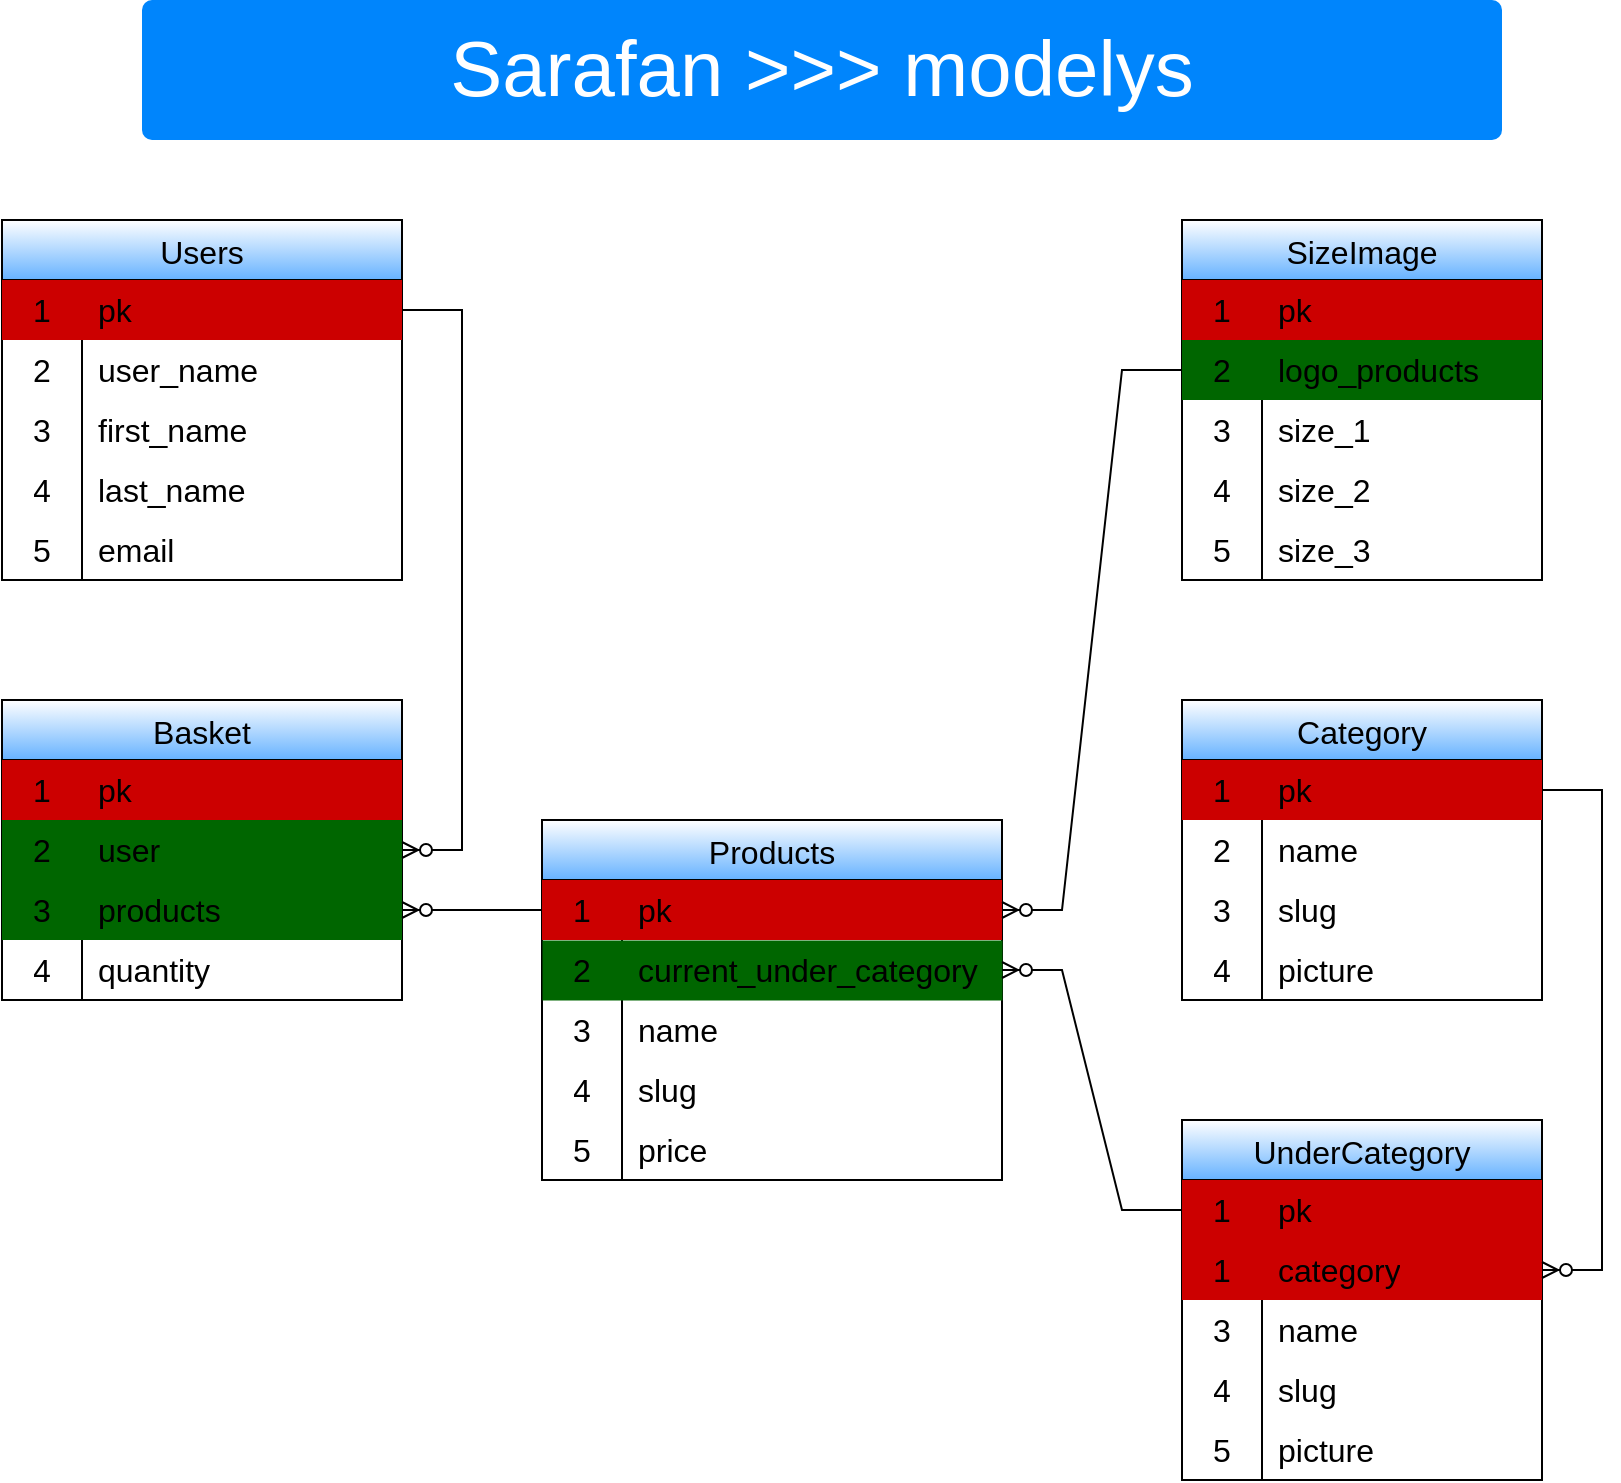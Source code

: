 <mxfile version="24.6.1" type="device">
  <diagram id="R2lEEEUBdFMjLlhIrx00" name="Page-1">
    <mxGraphModel dx="1221" dy="725" grid="1" gridSize="10" guides="1" tooltips="1" connect="1" arrows="1" fold="1" page="1" pageScale="1" pageWidth="850" pageHeight="1100" math="0" shadow="0" extFonts="Permanent Marker^https://fonts.googleapis.com/css?family=Permanent+Marker">
      <root>
        <mxCell id="0" />
        <mxCell id="1" parent="0" />
        <mxCell id="eVNQpRnsaSK_8Gx9Y4mO-1" value="Category" style="shape=table;startSize=30;container=1;collapsible=0;childLayout=tableLayout;fixedRows=1;rowLines=0;fontStyle=0;strokeColor=default;fontSize=16;gradientColor=#66B2FF;" parent="1" vertex="1">
          <mxGeometry x="600" y="360" width="180" height="150" as="geometry" />
        </mxCell>
        <mxCell id="eVNQpRnsaSK_8Gx9Y4mO-2" value="" style="shape=tableRow;horizontal=0;startSize=0;swimlaneHead=0;swimlaneBody=0;top=0;left=0;bottom=0;right=0;collapsible=0;dropTarget=0;fillColor=#CC0000;points=[[0,0.5],[1,0.5]];portConstraint=eastwest;strokeColor=inherit;fontSize=16;" parent="eVNQpRnsaSK_8Gx9Y4mO-1" vertex="1">
          <mxGeometry y="30" width="180" height="30" as="geometry" />
        </mxCell>
        <mxCell id="eVNQpRnsaSK_8Gx9Y4mO-3" value="1" style="shape=partialRectangle;html=1;whiteSpace=wrap;connectable=0;fillColor=none;top=0;left=0;bottom=0;right=0;overflow=hidden;pointerEvents=1;strokeColor=inherit;fontSize=16;" parent="eVNQpRnsaSK_8Gx9Y4mO-2" vertex="1">
          <mxGeometry width="40" height="30" as="geometry">
            <mxRectangle width="40" height="30" as="alternateBounds" />
          </mxGeometry>
        </mxCell>
        <mxCell id="eVNQpRnsaSK_8Gx9Y4mO-4" value="pk" style="shape=partialRectangle;html=1;whiteSpace=wrap;connectable=0;fillColor=none;top=0;left=0;bottom=0;right=0;align=left;spacingLeft=6;overflow=hidden;strokeColor=inherit;fontSize=16;" parent="eVNQpRnsaSK_8Gx9Y4mO-2" vertex="1">
          <mxGeometry x="40" width="140" height="30" as="geometry">
            <mxRectangle width="140" height="30" as="alternateBounds" />
          </mxGeometry>
        </mxCell>
        <mxCell id="eVNQpRnsaSK_8Gx9Y4mO-5" value="" style="shape=tableRow;horizontal=0;startSize=0;swimlaneHead=0;swimlaneBody=0;top=0;left=0;bottom=0;right=0;collapsible=0;dropTarget=0;fillColor=none;points=[[0,0.5],[1,0.5]];portConstraint=eastwest;strokeColor=inherit;fontSize=16;" parent="eVNQpRnsaSK_8Gx9Y4mO-1" vertex="1">
          <mxGeometry y="60" width="180" height="30" as="geometry" />
        </mxCell>
        <mxCell id="eVNQpRnsaSK_8Gx9Y4mO-6" value="2" style="shape=partialRectangle;html=1;whiteSpace=wrap;connectable=0;fillColor=none;top=0;left=0;bottom=0;right=0;overflow=hidden;strokeColor=inherit;fontSize=16;" parent="eVNQpRnsaSK_8Gx9Y4mO-5" vertex="1">
          <mxGeometry width="40" height="30" as="geometry">
            <mxRectangle width="40" height="30" as="alternateBounds" />
          </mxGeometry>
        </mxCell>
        <mxCell id="eVNQpRnsaSK_8Gx9Y4mO-7" value="name" style="shape=partialRectangle;html=1;whiteSpace=wrap;connectable=0;fillColor=none;top=0;left=0;bottom=0;right=0;align=left;spacingLeft=6;overflow=hidden;strokeColor=inherit;fontSize=16;" parent="eVNQpRnsaSK_8Gx9Y4mO-5" vertex="1">
          <mxGeometry x="40" width="140" height="30" as="geometry">
            <mxRectangle width="140" height="30" as="alternateBounds" />
          </mxGeometry>
        </mxCell>
        <mxCell id="eVNQpRnsaSK_8Gx9Y4mO-8" value="" style="shape=tableRow;horizontal=0;startSize=0;swimlaneHead=0;swimlaneBody=0;top=0;left=0;bottom=0;right=0;collapsible=0;dropTarget=0;fillColor=none;points=[[0,0.5],[1,0.5]];portConstraint=eastwest;strokeColor=inherit;fontSize=16;" parent="eVNQpRnsaSK_8Gx9Y4mO-1" vertex="1">
          <mxGeometry y="90" width="180" height="30" as="geometry" />
        </mxCell>
        <mxCell id="eVNQpRnsaSK_8Gx9Y4mO-9" value="3" style="shape=partialRectangle;html=1;whiteSpace=wrap;connectable=0;fillColor=none;top=0;left=0;bottom=0;right=0;overflow=hidden;strokeColor=inherit;fontSize=16;" parent="eVNQpRnsaSK_8Gx9Y4mO-8" vertex="1">
          <mxGeometry width="40" height="30" as="geometry">
            <mxRectangle width="40" height="30" as="alternateBounds" />
          </mxGeometry>
        </mxCell>
        <mxCell id="eVNQpRnsaSK_8Gx9Y4mO-10" value="slug" style="shape=partialRectangle;html=1;whiteSpace=wrap;connectable=0;fillColor=none;top=0;left=0;bottom=0;right=0;align=left;spacingLeft=6;overflow=hidden;strokeColor=inherit;fontSize=16;" parent="eVNQpRnsaSK_8Gx9Y4mO-8" vertex="1">
          <mxGeometry x="40" width="140" height="30" as="geometry">
            <mxRectangle width="140" height="30" as="alternateBounds" />
          </mxGeometry>
        </mxCell>
        <mxCell id="eVNQpRnsaSK_8Gx9Y4mO-11" value="" style="shape=tableRow;horizontal=0;startSize=0;swimlaneHead=0;swimlaneBody=0;top=0;left=0;bottom=0;right=0;collapsible=0;dropTarget=0;fillColor=none;points=[[0,0.5],[1,0.5]];portConstraint=eastwest;strokeColor=inherit;fontSize=16;" parent="eVNQpRnsaSK_8Gx9Y4mO-1" vertex="1">
          <mxGeometry y="120" width="180" height="30" as="geometry" />
        </mxCell>
        <mxCell id="eVNQpRnsaSK_8Gx9Y4mO-12" value="4" style="shape=partialRectangle;html=1;whiteSpace=wrap;connectable=0;fillColor=none;top=0;left=0;bottom=0;right=0;overflow=hidden;strokeColor=inherit;fontSize=16;" parent="eVNQpRnsaSK_8Gx9Y4mO-11" vertex="1">
          <mxGeometry width="40" height="30" as="geometry">
            <mxRectangle width="40" height="30" as="alternateBounds" />
          </mxGeometry>
        </mxCell>
        <mxCell id="eVNQpRnsaSK_8Gx9Y4mO-13" value="picture" style="shape=partialRectangle;html=1;whiteSpace=wrap;connectable=0;fillColor=none;top=0;left=0;bottom=0;right=0;align=left;spacingLeft=6;overflow=hidden;strokeColor=inherit;fontSize=16;" parent="eVNQpRnsaSK_8Gx9Y4mO-11" vertex="1">
          <mxGeometry x="40" width="140" height="30" as="geometry">
            <mxRectangle width="140" height="30" as="alternateBounds" />
          </mxGeometry>
        </mxCell>
        <mxCell id="eVNQpRnsaSK_8Gx9Y4mO-14" value="UnderCategory" style="shape=table;startSize=30;container=1;collapsible=0;childLayout=tableLayout;fixedRows=1;rowLines=0;fontStyle=0;strokeColor=default;fontSize=16;gradientColor=#66B2FF;" parent="1" vertex="1">
          <mxGeometry x="600" y="570" width="180" height="180" as="geometry" />
        </mxCell>
        <mxCell id="eVNQpRnsaSK_8Gx9Y4mO-15" value="" style="shape=tableRow;horizontal=0;startSize=0;swimlaneHead=0;swimlaneBody=0;top=0;left=0;bottom=0;right=0;collapsible=0;dropTarget=0;fillColor=#CC0000;points=[[0,0.5],[1,0.5]];portConstraint=eastwest;strokeColor=inherit;fontSize=16;" parent="eVNQpRnsaSK_8Gx9Y4mO-14" vertex="1">
          <mxGeometry y="30" width="180" height="30" as="geometry" />
        </mxCell>
        <mxCell id="eVNQpRnsaSK_8Gx9Y4mO-16" value="1" style="shape=partialRectangle;html=1;whiteSpace=wrap;connectable=0;fillColor=none;top=0;left=0;bottom=0;right=0;overflow=hidden;pointerEvents=1;strokeColor=inherit;fontSize=16;" parent="eVNQpRnsaSK_8Gx9Y4mO-15" vertex="1">
          <mxGeometry width="40" height="30" as="geometry">
            <mxRectangle width="40" height="30" as="alternateBounds" />
          </mxGeometry>
        </mxCell>
        <mxCell id="eVNQpRnsaSK_8Gx9Y4mO-17" value="pk" style="shape=partialRectangle;html=1;whiteSpace=wrap;connectable=0;fillColor=none;top=0;left=0;bottom=0;right=0;align=left;spacingLeft=6;overflow=hidden;strokeColor=inherit;fontSize=16;" parent="eVNQpRnsaSK_8Gx9Y4mO-15" vertex="1">
          <mxGeometry x="40" width="140" height="30" as="geometry">
            <mxRectangle width="140" height="30" as="alternateBounds" />
          </mxGeometry>
        </mxCell>
        <mxCell id="Fhm1zGjmwFalcG1uzESG-5" value="" style="shape=tableRow;horizontal=0;startSize=0;swimlaneHead=0;swimlaneBody=0;top=0;left=0;bottom=0;right=0;collapsible=0;dropTarget=0;fillColor=#CC0000;points=[[0,0.5],[1,0.5]];portConstraint=eastwest;strokeColor=inherit;fontSize=16;" vertex="1" parent="eVNQpRnsaSK_8Gx9Y4mO-14">
          <mxGeometry y="60" width="180" height="30" as="geometry" />
        </mxCell>
        <mxCell id="Fhm1zGjmwFalcG1uzESG-6" value="1" style="shape=partialRectangle;html=1;whiteSpace=wrap;connectable=0;fillColor=none;top=0;left=0;bottom=0;right=0;overflow=hidden;pointerEvents=1;strokeColor=inherit;fontSize=16;" vertex="1" parent="Fhm1zGjmwFalcG1uzESG-5">
          <mxGeometry width="40" height="30" as="geometry">
            <mxRectangle width="40" height="30" as="alternateBounds" />
          </mxGeometry>
        </mxCell>
        <mxCell id="Fhm1zGjmwFalcG1uzESG-7" value="category" style="shape=partialRectangle;html=1;whiteSpace=wrap;connectable=0;fillColor=none;top=0;left=0;bottom=0;right=0;align=left;spacingLeft=6;overflow=hidden;strokeColor=inherit;fontSize=16;" vertex="1" parent="Fhm1zGjmwFalcG1uzESG-5">
          <mxGeometry x="40" width="140" height="30" as="geometry">
            <mxRectangle width="140" height="30" as="alternateBounds" />
          </mxGeometry>
        </mxCell>
        <mxCell id="eVNQpRnsaSK_8Gx9Y4mO-18" value="" style="shape=tableRow;horizontal=0;startSize=0;swimlaneHead=0;swimlaneBody=0;top=0;left=0;bottom=0;right=0;collapsible=0;dropTarget=0;fillColor=none;points=[[0,0.5],[1,0.5]];portConstraint=eastwest;strokeColor=inherit;fontSize=16;" parent="eVNQpRnsaSK_8Gx9Y4mO-14" vertex="1">
          <mxGeometry y="90" width="180" height="30" as="geometry" />
        </mxCell>
        <mxCell id="eVNQpRnsaSK_8Gx9Y4mO-19" value="3" style="shape=partialRectangle;html=1;whiteSpace=wrap;connectable=0;fillColor=none;top=0;left=0;bottom=0;right=0;overflow=hidden;strokeColor=inherit;fontSize=16;" parent="eVNQpRnsaSK_8Gx9Y4mO-18" vertex="1">
          <mxGeometry width="40" height="30" as="geometry">
            <mxRectangle width="40" height="30" as="alternateBounds" />
          </mxGeometry>
        </mxCell>
        <mxCell id="eVNQpRnsaSK_8Gx9Y4mO-20" value="name" style="shape=partialRectangle;html=1;whiteSpace=wrap;connectable=0;fillColor=none;top=0;left=0;bottom=0;right=0;align=left;spacingLeft=6;overflow=hidden;strokeColor=inherit;fontSize=16;" parent="eVNQpRnsaSK_8Gx9Y4mO-18" vertex="1">
          <mxGeometry x="40" width="140" height="30" as="geometry">
            <mxRectangle width="140" height="30" as="alternateBounds" />
          </mxGeometry>
        </mxCell>
        <mxCell id="eVNQpRnsaSK_8Gx9Y4mO-21" value="" style="shape=tableRow;horizontal=0;startSize=0;swimlaneHead=0;swimlaneBody=0;top=0;left=0;bottom=0;right=0;collapsible=0;dropTarget=0;fillColor=none;points=[[0,0.5],[1,0.5]];portConstraint=eastwest;strokeColor=inherit;fontSize=16;" parent="eVNQpRnsaSK_8Gx9Y4mO-14" vertex="1">
          <mxGeometry y="120" width="180" height="30" as="geometry" />
        </mxCell>
        <mxCell id="eVNQpRnsaSK_8Gx9Y4mO-22" value="4" style="shape=partialRectangle;html=1;whiteSpace=wrap;connectable=0;fillColor=none;top=0;left=0;bottom=0;right=0;overflow=hidden;strokeColor=inherit;fontSize=16;" parent="eVNQpRnsaSK_8Gx9Y4mO-21" vertex="1">
          <mxGeometry width="40" height="30" as="geometry">
            <mxRectangle width="40" height="30" as="alternateBounds" />
          </mxGeometry>
        </mxCell>
        <mxCell id="eVNQpRnsaSK_8Gx9Y4mO-23" value="slug" style="shape=partialRectangle;html=1;whiteSpace=wrap;connectable=0;fillColor=none;top=0;left=0;bottom=0;right=0;align=left;spacingLeft=6;overflow=hidden;strokeColor=inherit;fontSize=16;" parent="eVNQpRnsaSK_8Gx9Y4mO-21" vertex="1">
          <mxGeometry x="40" width="140" height="30" as="geometry">
            <mxRectangle width="140" height="30" as="alternateBounds" />
          </mxGeometry>
        </mxCell>
        <mxCell id="eVNQpRnsaSK_8Gx9Y4mO-24" value="" style="shape=tableRow;horizontal=0;startSize=0;swimlaneHead=0;swimlaneBody=0;top=0;left=0;bottom=0;right=0;collapsible=0;dropTarget=0;fillColor=none;points=[[0,0.5],[1,0.5]];portConstraint=eastwest;strokeColor=inherit;fontSize=16;" parent="eVNQpRnsaSK_8Gx9Y4mO-14" vertex="1">
          <mxGeometry y="150" width="180" height="30" as="geometry" />
        </mxCell>
        <mxCell id="eVNQpRnsaSK_8Gx9Y4mO-25" value="5" style="shape=partialRectangle;html=1;whiteSpace=wrap;connectable=0;fillColor=none;top=0;left=0;bottom=0;right=0;overflow=hidden;strokeColor=inherit;fontSize=16;" parent="eVNQpRnsaSK_8Gx9Y4mO-24" vertex="1">
          <mxGeometry width="40" height="30" as="geometry">
            <mxRectangle width="40" height="30" as="alternateBounds" />
          </mxGeometry>
        </mxCell>
        <mxCell id="eVNQpRnsaSK_8Gx9Y4mO-26" value="picture" style="shape=partialRectangle;html=1;whiteSpace=wrap;connectable=0;fillColor=none;top=0;left=0;bottom=0;right=0;align=left;spacingLeft=6;overflow=hidden;strokeColor=inherit;fontSize=16;" parent="eVNQpRnsaSK_8Gx9Y4mO-24" vertex="1">
          <mxGeometry x="40" width="140" height="30" as="geometry">
            <mxRectangle width="140" height="30" as="alternateBounds" />
          </mxGeometry>
        </mxCell>
        <mxCell id="eVNQpRnsaSK_8Gx9Y4mO-31" value="Products" style="shape=table;startSize=30;container=1;collapsible=0;childLayout=tableLayout;fixedRows=1;rowLines=0;fontStyle=0;strokeColor=default;fontSize=16;gradientColor=#66B2FF;" parent="1" vertex="1">
          <mxGeometry x="280" y="420" width="230" height="180" as="geometry" />
        </mxCell>
        <mxCell id="eVNQpRnsaSK_8Gx9Y4mO-32" value="" style="shape=tableRow;horizontal=0;startSize=0;swimlaneHead=0;swimlaneBody=0;top=0;left=0;bottom=0;right=0;collapsible=0;dropTarget=0;fillColor=#CC0000;points=[[0,0.5],[1,0.5]];portConstraint=eastwest;strokeColor=inherit;fontSize=16;" parent="eVNQpRnsaSK_8Gx9Y4mO-31" vertex="1">
          <mxGeometry y="30" width="230" height="30" as="geometry" />
        </mxCell>
        <mxCell id="eVNQpRnsaSK_8Gx9Y4mO-33" value="1" style="shape=partialRectangle;html=1;whiteSpace=wrap;connectable=0;fillColor=none;top=0;left=0;bottom=0;right=0;overflow=hidden;pointerEvents=1;strokeColor=inherit;fontSize=16;" parent="eVNQpRnsaSK_8Gx9Y4mO-32" vertex="1">
          <mxGeometry width="40" height="30" as="geometry">
            <mxRectangle width="40" height="30" as="alternateBounds" />
          </mxGeometry>
        </mxCell>
        <mxCell id="eVNQpRnsaSK_8Gx9Y4mO-34" value="pk" style="shape=partialRectangle;html=1;whiteSpace=wrap;connectable=0;fillColor=none;top=0;left=0;bottom=0;right=0;align=left;spacingLeft=6;overflow=hidden;strokeColor=inherit;fontSize=16;" parent="eVNQpRnsaSK_8Gx9Y4mO-32" vertex="1">
          <mxGeometry x="40" width="190" height="30" as="geometry">
            <mxRectangle width="190" height="30" as="alternateBounds" />
          </mxGeometry>
        </mxCell>
        <mxCell id="eVNQpRnsaSK_8Gx9Y4mO-47" value="" style="shape=tableRow;horizontal=0;startSize=0;swimlaneHead=0;swimlaneBody=0;top=0;left=0;bottom=0;right=0;collapsible=0;dropTarget=0;fillColor=#006600;points=[[0,0.5],[1,0.5]];portConstraint=eastwest;strokeColor=inherit;fontSize=16;strokeWidth=0;" parent="eVNQpRnsaSK_8Gx9Y4mO-31" vertex="1">
          <mxGeometry y="60" width="230" height="30" as="geometry" />
        </mxCell>
        <mxCell id="eVNQpRnsaSK_8Gx9Y4mO-48" value="2" style="shape=partialRectangle;html=1;whiteSpace=wrap;connectable=0;fillColor=none;top=0;left=0;bottom=0;right=0;overflow=hidden;pointerEvents=1;strokeColor=inherit;fontSize=16;" parent="eVNQpRnsaSK_8Gx9Y4mO-47" vertex="1">
          <mxGeometry width="40" height="30" as="geometry">
            <mxRectangle width="40" height="30" as="alternateBounds" />
          </mxGeometry>
        </mxCell>
        <mxCell id="eVNQpRnsaSK_8Gx9Y4mO-49" value="current_under_category" style="shape=partialRectangle;html=1;whiteSpace=wrap;connectable=0;fillColor=none;top=0;left=0;bottom=0;right=0;align=left;spacingLeft=6;overflow=hidden;strokeColor=inherit;fontSize=16;verticalAlign=middle;horizontal=1;" parent="eVNQpRnsaSK_8Gx9Y4mO-47" vertex="1">
          <mxGeometry x="40" width="190" height="30" as="geometry">
            <mxRectangle width="190" height="30" as="alternateBounds" />
          </mxGeometry>
        </mxCell>
        <mxCell id="eVNQpRnsaSK_8Gx9Y4mO-38" value="" style="shape=tableRow;horizontal=0;startSize=0;swimlaneHead=0;swimlaneBody=0;top=0;left=0;bottom=0;right=0;collapsible=0;dropTarget=0;fillColor=none;points=[[0,0.5],[1,0.5]];portConstraint=eastwest;strokeColor=inherit;fontSize=16;" parent="eVNQpRnsaSK_8Gx9Y4mO-31" vertex="1">
          <mxGeometry y="90" width="230" height="30" as="geometry" />
        </mxCell>
        <mxCell id="eVNQpRnsaSK_8Gx9Y4mO-39" value="3" style="shape=partialRectangle;html=1;whiteSpace=wrap;connectable=0;fillColor=none;top=0;left=0;bottom=0;right=0;overflow=hidden;strokeColor=inherit;fontSize=16;" parent="eVNQpRnsaSK_8Gx9Y4mO-38" vertex="1">
          <mxGeometry width="40" height="30" as="geometry">
            <mxRectangle width="40" height="30" as="alternateBounds" />
          </mxGeometry>
        </mxCell>
        <mxCell id="eVNQpRnsaSK_8Gx9Y4mO-40" value="name" style="shape=partialRectangle;html=1;whiteSpace=wrap;connectable=0;fillColor=none;top=0;left=0;bottom=0;right=0;align=left;spacingLeft=6;overflow=hidden;strokeColor=inherit;fontSize=16;" parent="eVNQpRnsaSK_8Gx9Y4mO-38" vertex="1">
          <mxGeometry x="40" width="190" height="30" as="geometry">
            <mxRectangle width="190" height="30" as="alternateBounds" />
          </mxGeometry>
        </mxCell>
        <mxCell id="eVNQpRnsaSK_8Gx9Y4mO-41" value="" style="shape=tableRow;horizontal=0;startSize=0;swimlaneHead=0;swimlaneBody=0;top=0;left=0;bottom=0;right=0;collapsible=0;dropTarget=0;fillColor=none;points=[[0,0.5],[1,0.5]];portConstraint=eastwest;strokeColor=inherit;fontSize=16;" parent="eVNQpRnsaSK_8Gx9Y4mO-31" vertex="1">
          <mxGeometry y="120" width="230" height="30" as="geometry" />
        </mxCell>
        <mxCell id="eVNQpRnsaSK_8Gx9Y4mO-42" value="4" style="shape=partialRectangle;html=1;whiteSpace=wrap;connectable=0;fillColor=none;top=0;left=0;bottom=0;right=0;overflow=hidden;strokeColor=inherit;fontSize=16;" parent="eVNQpRnsaSK_8Gx9Y4mO-41" vertex="1">
          <mxGeometry width="40" height="30" as="geometry">
            <mxRectangle width="40" height="30" as="alternateBounds" />
          </mxGeometry>
        </mxCell>
        <mxCell id="eVNQpRnsaSK_8Gx9Y4mO-43" value="slug" style="shape=partialRectangle;html=1;whiteSpace=wrap;connectable=0;fillColor=none;top=0;left=0;bottom=0;right=0;align=left;spacingLeft=6;overflow=hidden;strokeColor=inherit;fontSize=16;" parent="eVNQpRnsaSK_8Gx9Y4mO-41" vertex="1">
          <mxGeometry x="40" width="190" height="30" as="geometry">
            <mxRectangle width="190" height="30" as="alternateBounds" />
          </mxGeometry>
        </mxCell>
        <mxCell id="eVNQpRnsaSK_8Gx9Y4mO-53" value="" style="shape=tableRow;horizontal=0;startSize=0;swimlaneHead=0;swimlaneBody=0;top=0;left=0;bottom=0;right=0;collapsible=0;dropTarget=0;fillColor=none;points=[[0,0.5],[1,0.5]];portConstraint=eastwest;strokeColor=inherit;fontSize=16;" parent="eVNQpRnsaSK_8Gx9Y4mO-31" vertex="1">
          <mxGeometry y="150" width="230" height="30" as="geometry" />
        </mxCell>
        <mxCell id="eVNQpRnsaSK_8Gx9Y4mO-54" value="5" style="shape=partialRectangle;html=1;whiteSpace=wrap;connectable=0;fillColor=none;top=0;left=0;bottom=0;right=0;overflow=hidden;strokeColor=inherit;fontSize=16;" parent="eVNQpRnsaSK_8Gx9Y4mO-53" vertex="1">
          <mxGeometry width="40" height="30" as="geometry">
            <mxRectangle width="40" height="30" as="alternateBounds" />
          </mxGeometry>
        </mxCell>
        <mxCell id="eVNQpRnsaSK_8Gx9Y4mO-55" value="price" style="shape=partialRectangle;html=1;whiteSpace=wrap;connectable=0;fillColor=none;top=0;left=0;bottom=0;right=0;align=left;spacingLeft=6;overflow=hidden;strokeColor=inherit;fontSize=16;" parent="eVNQpRnsaSK_8Gx9Y4mO-53" vertex="1">
          <mxGeometry x="40" width="190" height="30" as="geometry">
            <mxRectangle width="190" height="30" as="alternateBounds" />
          </mxGeometry>
        </mxCell>
        <mxCell id="eVNQpRnsaSK_8Gx9Y4mO-56" value="SizeImage" style="shape=table;startSize=30;container=1;collapsible=0;childLayout=tableLayout;fixedRows=1;rowLines=0;fontStyle=0;strokeColor=default;fontSize=16;gradientColor=#66B2FF;" parent="1" vertex="1">
          <mxGeometry x="600" y="120" width="180" height="180" as="geometry" />
        </mxCell>
        <mxCell id="eVNQpRnsaSK_8Gx9Y4mO-57" value="" style="shape=tableRow;horizontal=0;startSize=0;swimlaneHead=0;swimlaneBody=0;top=0;left=0;bottom=0;right=0;collapsible=0;dropTarget=0;fillColor=#CC0000;points=[[0,0.5],[1,0.5]];portConstraint=eastwest;strokeColor=inherit;fontSize=16;" parent="eVNQpRnsaSK_8Gx9Y4mO-56" vertex="1">
          <mxGeometry y="30" width="180" height="30" as="geometry" />
        </mxCell>
        <mxCell id="eVNQpRnsaSK_8Gx9Y4mO-58" value="1" style="shape=partialRectangle;html=1;whiteSpace=wrap;connectable=0;fillColor=none;top=0;left=0;bottom=0;right=0;overflow=hidden;pointerEvents=1;strokeColor=inherit;fontSize=16;" parent="eVNQpRnsaSK_8Gx9Y4mO-57" vertex="1">
          <mxGeometry width="40" height="30" as="geometry">
            <mxRectangle width="40" height="30" as="alternateBounds" />
          </mxGeometry>
        </mxCell>
        <mxCell id="eVNQpRnsaSK_8Gx9Y4mO-59" value="pk" style="shape=partialRectangle;html=1;whiteSpace=wrap;connectable=0;fillColor=none;top=0;left=0;bottom=0;right=0;align=left;spacingLeft=6;overflow=hidden;strokeColor=inherit;fontSize=16;" parent="eVNQpRnsaSK_8Gx9Y4mO-57" vertex="1">
          <mxGeometry x="40" width="140" height="30" as="geometry">
            <mxRectangle width="140" height="30" as="alternateBounds" />
          </mxGeometry>
        </mxCell>
        <mxCell id="Fhm1zGjmwFalcG1uzESG-8" value="" style="shape=tableRow;horizontal=0;startSize=0;swimlaneHead=0;swimlaneBody=0;top=0;left=0;bottom=0;right=0;collapsible=0;dropTarget=0;fillColor=#006600;points=[[0,0.5],[1,0.5]];portConstraint=eastwest;strokeColor=inherit;fontSize=16;" vertex="1" parent="eVNQpRnsaSK_8Gx9Y4mO-56">
          <mxGeometry y="60" width="180" height="30" as="geometry" />
        </mxCell>
        <mxCell id="Fhm1zGjmwFalcG1uzESG-9" value="2" style="shape=partialRectangle;html=1;whiteSpace=wrap;connectable=0;fillColor=none;top=0;left=0;bottom=0;right=0;overflow=hidden;pointerEvents=1;strokeColor=inherit;fontSize=16;" vertex="1" parent="Fhm1zGjmwFalcG1uzESG-8">
          <mxGeometry width="40" height="30" as="geometry">
            <mxRectangle width="40" height="30" as="alternateBounds" />
          </mxGeometry>
        </mxCell>
        <mxCell id="Fhm1zGjmwFalcG1uzESG-10" value="logo_products" style="shape=partialRectangle;html=1;whiteSpace=wrap;connectable=0;fillColor=none;top=0;left=0;bottom=0;right=0;align=left;spacingLeft=6;overflow=hidden;strokeColor=inherit;fontSize=16;" vertex="1" parent="Fhm1zGjmwFalcG1uzESG-8">
          <mxGeometry x="40" width="140" height="30" as="geometry">
            <mxRectangle width="140" height="30" as="alternateBounds" />
          </mxGeometry>
        </mxCell>
        <mxCell id="eVNQpRnsaSK_8Gx9Y4mO-60" value="" style="shape=tableRow;horizontal=0;startSize=0;swimlaneHead=0;swimlaneBody=0;top=0;left=0;bottom=0;right=0;collapsible=0;dropTarget=0;fillColor=none;points=[[0,0.5],[1,0.5]];portConstraint=eastwest;strokeColor=inherit;fontSize=16;" parent="eVNQpRnsaSK_8Gx9Y4mO-56" vertex="1">
          <mxGeometry y="90" width="180" height="30" as="geometry" />
        </mxCell>
        <mxCell id="eVNQpRnsaSK_8Gx9Y4mO-61" value="3" style="shape=partialRectangle;html=1;whiteSpace=wrap;connectable=0;fillColor=none;top=0;left=0;bottom=0;right=0;overflow=hidden;pointerEvents=1;strokeColor=inherit;fontSize=16;" parent="eVNQpRnsaSK_8Gx9Y4mO-60" vertex="1">
          <mxGeometry width="40" height="30" as="geometry">
            <mxRectangle width="40" height="30" as="alternateBounds" />
          </mxGeometry>
        </mxCell>
        <mxCell id="eVNQpRnsaSK_8Gx9Y4mO-62" value="size_1" style="shape=partialRectangle;html=1;whiteSpace=wrap;connectable=0;fillColor=none;top=0;left=0;bottom=0;right=0;align=left;spacingLeft=6;overflow=hidden;strokeColor=inherit;fontSize=16;" parent="eVNQpRnsaSK_8Gx9Y4mO-60" vertex="1">
          <mxGeometry x="40" width="140" height="30" as="geometry">
            <mxRectangle width="140" height="30" as="alternateBounds" />
          </mxGeometry>
        </mxCell>
        <mxCell id="eVNQpRnsaSK_8Gx9Y4mO-63" value="" style="shape=tableRow;horizontal=0;startSize=0;swimlaneHead=0;swimlaneBody=0;top=0;left=0;bottom=0;right=0;collapsible=0;dropTarget=0;fillColor=none;points=[[0,0.5],[1,0.5]];portConstraint=eastwest;strokeColor=inherit;fontSize=16;" parent="eVNQpRnsaSK_8Gx9Y4mO-56" vertex="1">
          <mxGeometry y="120" width="180" height="30" as="geometry" />
        </mxCell>
        <mxCell id="eVNQpRnsaSK_8Gx9Y4mO-64" value="4" style="shape=partialRectangle;html=1;whiteSpace=wrap;connectable=0;fillColor=none;top=0;left=0;bottom=0;right=0;overflow=hidden;strokeColor=inherit;fontSize=16;" parent="eVNQpRnsaSK_8Gx9Y4mO-63" vertex="1">
          <mxGeometry width="40" height="30" as="geometry">
            <mxRectangle width="40" height="30" as="alternateBounds" />
          </mxGeometry>
        </mxCell>
        <mxCell id="eVNQpRnsaSK_8Gx9Y4mO-65" value="size_2" style="shape=partialRectangle;html=1;whiteSpace=wrap;connectable=0;fillColor=none;top=0;left=0;bottom=0;right=0;align=left;spacingLeft=6;overflow=hidden;strokeColor=inherit;fontSize=16;" parent="eVNQpRnsaSK_8Gx9Y4mO-63" vertex="1">
          <mxGeometry x="40" width="140" height="30" as="geometry">
            <mxRectangle width="140" height="30" as="alternateBounds" />
          </mxGeometry>
        </mxCell>
        <mxCell id="eVNQpRnsaSK_8Gx9Y4mO-66" value="" style="shape=tableRow;horizontal=0;startSize=0;swimlaneHead=0;swimlaneBody=0;top=0;left=0;bottom=0;right=0;collapsible=0;dropTarget=0;fillColor=none;points=[[0,0.5],[1,0.5]];portConstraint=eastwest;strokeColor=inherit;fontSize=16;" parent="eVNQpRnsaSK_8Gx9Y4mO-56" vertex="1">
          <mxGeometry y="150" width="180" height="30" as="geometry" />
        </mxCell>
        <mxCell id="eVNQpRnsaSK_8Gx9Y4mO-67" value="5" style="shape=partialRectangle;html=1;whiteSpace=wrap;connectable=0;fillColor=none;top=0;left=0;bottom=0;right=0;overflow=hidden;strokeColor=inherit;fontSize=16;" parent="eVNQpRnsaSK_8Gx9Y4mO-66" vertex="1">
          <mxGeometry width="40" height="30" as="geometry">
            <mxRectangle width="40" height="30" as="alternateBounds" />
          </mxGeometry>
        </mxCell>
        <mxCell id="eVNQpRnsaSK_8Gx9Y4mO-68" value="size_3" style="shape=partialRectangle;html=1;whiteSpace=wrap;connectable=0;fillColor=none;top=0;left=0;bottom=0;right=0;align=left;spacingLeft=6;overflow=hidden;strokeColor=inherit;fontSize=16;" parent="eVNQpRnsaSK_8Gx9Y4mO-66" vertex="1">
          <mxGeometry x="40" width="140" height="30" as="geometry">
            <mxRectangle width="140" height="30" as="alternateBounds" />
          </mxGeometry>
        </mxCell>
        <mxCell id="eVNQpRnsaSK_8Gx9Y4mO-92" value="" style="edgeStyle=entityRelationEdgeStyle;fontSize=12;html=1;endArrow=ERzeroToMany;endFill=1;rounded=0;exitX=0;exitY=0.5;exitDx=0;exitDy=0;entryX=1;entryY=0.5;entryDx=0;entryDy=0;" parent="1" source="eVNQpRnsaSK_8Gx9Y4mO-15" target="eVNQpRnsaSK_8Gx9Y4mO-47" edge="1">
          <mxGeometry width="100" height="100" relative="1" as="geometry">
            <mxPoint x="510" y="80" as="sourcePoint" />
            <mxPoint x="410" y="500" as="targetPoint" />
            <Array as="points">
              <mxPoint x="450" y="215" />
            </Array>
          </mxGeometry>
        </mxCell>
        <mxCell id="eVNQpRnsaSK_8Gx9Y4mO-94" value="" style="edgeStyle=entityRelationEdgeStyle;fontSize=12;html=1;endArrow=ERzeroToMany;endFill=1;rounded=0;exitX=1;exitY=0.5;exitDx=0;exitDy=0;entryX=1;entryY=0.5;entryDx=0;entryDy=0;" parent="1" source="eVNQpRnsaSK_8Gx9Y4mO-2" target="Fhm1zGjmwFalcG1uzESG-5" edge="1">
          <mxGeometry width="100" height="100" relative="1" as="geometry">
            <mxPoint x="480" y="270" as="sourcePoint" />
            <mxPoint x="480" y="70" as="targetPoint" />
          </mxGeometry>
        </mxCell>
        <mxCell id="eVNQpRnsaSK_8Gx9Y4mO-96" value="Users" style="shape=table;startSize=30;container=1;collapsible=0;childLayout=tableLayout;fixedRows=1;rowLines=0;fontStyle=0;strokeColor=default;fontSize=16;textShadow=0;labelBorderColor=none;labelBackgroundColor=none;fontFamily=Helvetica;gradientColor=#66B2FF;" parent="1" vertex="1">
          <mxGeometry x="10" y="120" width="200" height="180" as="geometry" />
        </mxCell>
        <mxCell id="eVNQpRnsaSK_8Gx9Y4mO-97" value="" style="shape=tableRow;horizontal=0;startSize=0;swimlaneHead=0;swimlaneBody=0;top=0;left=0;bottom=0;right=0;collapsible=0;dropTarget=0;fillColor=#CC0000;points=[[0,0.5],[1,0.5]];portConstraint=eastwest;strokeColor=inherit;fontSize=16;" parent="eVNQpRnsaSK_8Gx9Y4mO-96" vertex="1">
          <mxGeometry y="30" width="200" height="30" as="geometry" />
        </mxCell>
        <mxCell id="eVNQpRnsaSK_8Gx9Y4mO-98" value="1" style="shape=partialRectangle;html=1;whiteSpace=wrap;connectable=0;fillColor=none;top=0;left=0;bottom=0;right=0;overflow=hidden;pointerEvents=1;strokeColor=inherit;fontSize=16;" parent="eVNQpRnsaSK_8Gx9Y4mO-97" vertex="1">
          <mxGeometry width="40" height="30" as="geometry">
            <mxRectangle width="40" height="30" as="alternateBounds" />
          </mxGeometry>
        </mxCell>
        <mxCell id="eVNQpRnsaSK_8Gx9Y4mO-99" value="pk" style="shape=partialRectangle;html=1;whiteSpace=wrap;connectable=0;fillColor=#CC0000;top=0;left=0;bottom=0;right=0;align=left;spacingLeft=6;overflow=hidden;strokeColor=inherit;fontSize=16;fillStyle=auto;" parent="eVNQpRnsaSK_8Gx9Y4mO-97" vertex="1">
          <mxGeometry x="40" width="160" height="30" as="geometry">
            <mxRectangle width="160" height="30" as="alternateBounds" />
          </mxGeometry>
        </mxCell>
        <mxCell id="eVNQpRnsaSK_8Gx9Y4mO-100" value="" style="shape=tableRow;horizontal=0;startSize=0;swimlaneHead=0;swimlaneBody=0;top=0;left=0;bottom=0;right=0;collapsible=0;dropTarget=0;fillColor=none;points=[[0,0.5],[1,0.5]];portConstraint=eastwest;strokeColor=inherit;fontSize=16;" parent="eVNQpRnsaSK_8Gx9Y4mO-96" vertex="1">
          <mxGeometry y="60" width="200" height="30" as="geometry" />
        </mxCell>
        <mxCell id="eVNQpRnsaSK_8Gx9Y4mO-101" value="2" style="shape=partialRectangle;html=1;whiteSpace=wrap;connectable=0;fillColor=none;top=0;left=0;bottom=0;right=0;overflow=hidden;strokeColor=inherit;fontSize=16;" parent="eVNQpRnsaSK_8Gx9Y4mO-100" vertex="1">
          <mxGeometry width="40" height="30" as="geometry">
            <mxRectangle width="40" height="30" as="alternateBounds" />
          </mxGeometry>
        </mxCell>
        <mxCell id="eVNQpRnsaSK_8Gx9Y4mO-102" value="user_name" style="shape=partialRectangle;html=1;whiteSpace=wrap;connectable=0;fillColor=none;top=0;left=0;bottom=0;right=0;align=left;spacingLeft=6;overflow=hidden;strokeColor=inherit;fontSize=16;" parent="eVNQpRnsaSK_8Gx9Y4mO-100" vertex="1">
          <mxGeometry x="40" width="160" height="30" as="geometry">
            <mxRectangle width="160" height="30" as="alternateBounds" />
          </mxGeometry>
        </mxCell>
        <mxCell id="eVNQpRnsaSK_8Gx9Y4mO-127" value="" style="shape=tableRow;horizontal=0;startSize=0;swimlaneHead=0;swimlaneBody=0;top=0;left=0;bottom=0;right=0;collapsible=0;dropTarget=0;fillColor=none;points=[[0,0.5],[1,0.5]];portConstraint=eastwest;strokeColor=inherit;fontSize=16;" parent="eVNQpRnsaSK_8Gx9Y4mO-96" vertex="1">
          <mxGeometry y="90" width="200" height="30" as="geometry" />
        </mxCell>
        <mxCell id="eVNQpRnsaSK_8Gx9Y4mO-128" value="3" style="shape=partialRectangle;html=1;whiteSpace=wrap;connectable=0;fillColor=none;top=0;left=0;bottom=0;right=0;overflow=hidden;strokeColor=inherit;fontSize=16;" parent="eVNQpRnsaSK_8Gx9Y4mO-127" vertex="1">
          <mxGeometry width="40" height="30" as="geometry">
            <mxRectangle width="40" height="30" as="alternateBounds" />
          </mxGeometry>
        </mxCell>
        <mxCell id="eVNQpRnsaSK_8Gx9Y4mO-129" value="first_name" style="shape=partialRectangle;html=1;whiteSpace=wrap;connectable=0;fillColor=none;top=0;left=0;bottom=0;right=0;align=left;spacingLeft=6;overflow=hidden;strokeColor=inherit;fontSize=16;" parent="eVNQpRnsaSK_8Gx9Y4mO-127" vertex="1">
          <mxGeometry x="40" width="160" height="30" as="geometry">
            <mxRectangle width="160" height="30" as="alternateBounds" />
          </mxGeometry>
        </mxCell>
        <mxCell id="eVNQpRnsaSK_8Gx9Y4mO-130" value="" style="shape=tableRow;horizontal=0;startSize=0;swimlaneHead=0;swimlaneBody=0;top=0;left=0;bottom=0;right=0;collapsible=0;dropTarget=0;fillColor=none;points=[[0,0.5],[1,0.5]];portConstraint=eastwest;strokeColor=inherit;fontSize=16;" parent="eVNQpRnsaSK_8Gx9Y4mO-96" vertex="1">
          <mxGeometry y="120" width="200" height="30" as="geometry" />
        </mxCell>
        <mxCell id="eVNQpRnsaSK_8Gx9Y4mO-131" value="4" style="shape=partialRectangle;html=1;whiteSpace=wrap;connectable=0;fillColor=none;top=0;left=0;bottom=0;right=0;overflow=hidden;strokeColor=inherit;fontSize=16;" parent="eVNQpRnsaSK_8Gx9Y4mO-130" vertex="1">
          <mxGeometry width="40" height="30" as="geometry">
            <mxRectangle width="40" height="30" as="alternateBounds" />
          </mxGeometry>
        </mxCell>
        <mxCell id="eVNQpRnsaSK_8Gx9Y4mO-132" value="last_name" style="shape=partialRectangle;html=1;whiteSpace=wrap;connectable=0;fillColor=none;top=0;left=0;bottom=0;right=0;align=left;spacingLeft=6;overflow=hidden;strokeColor=inherit;fontSize=16;" parent="eVNQpRnsaSK_8Gx9Y4mO-130" vertex="1">
          <mxGeometry x="40" width="160" height="30" as="geometry">
            <mxRectangle width="160" height="30" as="alternateBounds" />
          </mxGeometry>
        </mxCell>
        <mxCell id="eVNQpRnsaSK_8Gx9Y4mO-103" value="" style="shape=tableRow;horizontal=0;startSize=0;swimlaneHead=0;swimlaneBody=0;top=0;left=0;bottom=0;right=0;collapsible=0;dropTarget=0;fillColor=none;points=[[0,0.5],[1,0.5]];portConstraint=eastwest;strokeColor=inherit;fontSize=16;" parent="eVNQpRnsaSK_8Gx9Y4mO-96" vertex="1">
          <mxGeometry y="150" width="200" height="30" as="geometry" />
        </mxCell>
        <mxCell id="eVNQpRnsaSK_8Gx9Y4mO-104" value="5" style="shape=partialRectangle;html=1;whiteSpace=wrap;connectable=0;fillColor=none;top=0;left=0;bottom=0;right=0;overflow=hidden;strokeColor=inherit;fontSize=16;" parent="eVNQpRnsaSK_8Gx9Y4mO-103" vertex="1">
          <mxGeometry width="40" height="30" as="geometry">
            <mxRectangle width="40" height="30" as="alternateBounds" />
          </mxGeometry>
        </mxCell>
        <mxCell id="eVNQpRnsaSK_8Gx9Y4mO-105" value="email" style="shape=partialRectangle;html=1;whiteSpace=wrap;connectable=0;fillColor=none;top=0;left=0;bottom=0;right=0;align=left;spacingLeft=6;overflow=hidden;strokeColor=inherit;fontSize=16;" parent="eVNQpRnsaSK_8Gx9Y4mO-103" vertex="1">
          <mxGeometry x="40" width="160" height="30" as="geometry">
            <mxRectangle width="160" height="30" as="alternateBounds" />
          </mxGeometry>
        </mxCell>
        <mxCell id="eVNQpRnsaSK_8Gx9Y4mO-109" value="Basket" style="shape=table;startSize=30;container=1;collapsible=0;childLayout=tableLayout;fixedRows=1;rowLines=0;fontStyle=0;strokeColor=default;fontSize=16;gradientColor=#66B2FF;" parent="1" vertex="1">
          <mxGeometry x="10" y="360" width="200" height="150" as="geometry" />
        </mxCell>
        <mxCell id="eVNQpRnsaSK_8Gx9Y4mO-110" value="" style="shape=tableRow;horizontal=0;startSize=0;swimlaneHead=0;swimlaneBody=0;top=0;left=0;bottom=0;right=0;collapsible=0;dropTarget=0;fillColor=#CC0000;points=[[0,0.5],[1,0.5]];portConstraint=eastwest;strokeColor=inherit;fontSize=16;" parent="eVNQpRnsaSK_8Gx9Y4mO-109" vertex="1">
          <mxGeometry y="30" width="200" height="30" as="geometry" />
        </mxCell>
        <mxCell id="eVNQpRnsaSK_8Gx9Y4mO-111" value="1" style="shape=partialRectangle;html=1;whiteSpace=wrap;connectable=0;fillColor=none;top=0;left=0;bottom=0;right=0;overflow=hidden;pointerEvents=1;strokeColor=inherit;fontSize=16;" parent="eVNQpRnsaSK_8Gx9Y4mO-110" vertex="1">
          <mxGeometry width="40" height="30" as="geometry">
            <mxRectangle width="40" height="30" as="alternateBounds" />
          </mxGeometry>
        </mxCell>
        <mxCell id="eVNQpRnsaSK_8Gx9Y4mO-112" value="pk" style="shape=partialRectangle;html=1;whiteSpace=wrap;connectable=0;fillColor=none;top=0;left=0;bottom=0;right=0;align=left;spacingLeft=6;overflow=hidden;strokeColor=inherit;fontSize=16;" parent="eVNQpRnsaSK_8Gx9Y4mO-110" vertex="1">
          <mxGeometry x="40" width="160" height="30" as="geometry">
            <mxRectangle width="160" height="30" as="alternateBounds" />
          </mxGeometry>
        </mxCell>
        <mxCell id="eVNQpRnsaSK_8Gx9Y4mO-113" value="" style="shape=tableRow;horizontal=0;startSize=0;swimlaneHead=0;swimlaneBody=0;top=0;left=0;bottom=0;right=0;collapsible=0;dropTarget=0;fillColor=#006600;points=[[0,0.5],[1,0.5]];portConstraint=eastwest;strokeColor=inherit;fontSize=16;" parent="eVNQpRnsaSK_8Gx9Y4mO-109" vertex="1">
          <mxGeometry y="60" width="200" height="30" as="geometry" />
        </mxCell>
        <mxCell id="eVNQpRnsaSK_8Gx9Y4mO-114" value="2" style="shape=partialRectangle;html=1;whiteSpace=wrap;connectable=0;fillColor=none;top=0;left=0;bottom=0;right=0;overflow=hidden;strokeColor=inherit;fontSize=16;" parent="eVNQpRnsaSK_8Gx9Y4mO-113" vertex="1">
          <mxGeometry width="40" height="30" as="geometry">
            <mxRectangle width="40" height="30" as="alternateBounds" />
          </mxGeometry>
        </mxCell>
        <mxCell id="eVNQpRnsaSK_8Gx9Y4mO-115" value="user" style="shape=partialRectangle;html=1;whiteSpace=wrap;connectable=0;fillColor=none;top=0;left=0;bottom=0;right=0;align=left;spacingLeft=6;overflow=hidden;strokeColor=inherit;fontSize=16;" parent="eVNQpRnsaSK_8Gx9Y4mO-113" vertex="1">
          <mxGeometry x="40" width="160" height="30" as="geometry">
            <mxRectangle width="160" height="30" as="alternateBounds" />
          </mxGeometry>
        </mxCell>
        <mxCell id="eVNQpRnsaSK_8Gx9Y4mO-124" value="" style="shape=tableRow;horizontal=0;startSize=0;swimlaneHead=0;swimlaneBody=0;top=0;left=0;bottom=0;right=0;collapsible=0;dropTarget=0;fillColor=#006600;points=[[0,0.5],[1,0.5]];portConstraint=eastwest;strokeColor=#005700;fontSize=16;fontColor=#ffffff;" parent="eVNQpRnsaSK_8Gx9Y4mO-109" vertex="1">
          <mxGeometry y="90" width="200" height="30" as="geometry" />
        </mxCell>
        <mxCell id="eVNQpRnsaSK_8Gx9Y4mO-125" value="3" style="shape=partialRectangle;html=1;whiteSpace=wrap;connectable=0;fillColor=none;top=0;left=0;bottom=0;right=0;overflow=hidden;strokeColor=inherit;fontSize=16;" parent="eVNQpRnsaSK_8Gx9Y4mO-124" vertex="1">
          <mxGeometry width="40" height="30" as="geometry">
            <mxRectangle width="40" height="30" as="alternateBounds" />
          </mxGeometry>
        </mxCell>
        <mxCell id="eVNQpRnsaSK_8Gx9Y4mO-126" value="&lt;div style=&quot;&quot;&gt;products&lt;/div&gt;" style="shape=partialRectangle;html=1;whiteSpace=wrap;connectable=0;fillColor=none;top=0;left=0;bottom=0;right=0;align=left;spacingLeft=6;overflow=hidden;strokeColor=inherit;fontSize=16;" parent="eVNQpRnsaSK_8Gx9Y4mO-124" vertex="1">
          <mxGeometry x="40" width="160" height="30" as="geometry">
            <mxRectangle width="160" height="30" as="alternateBounds" />
          </mxGeometry>
        </mxCell>
        <mxCell id="eVNQpRnsaSK_8Gx9Y4mO-116" value="" style="shape=tableRow;horizontal=0;startSize=0;swimlaneHead=0;swimlaneBody=0;top=0;left=0;bottom=0;right=0;collapsible=0;dropTarget=0;fillColor=none;points=[[0,0.5],[1,0.5]];portConstraint=eastwest;strokeColor=#005700;fontSize=16;fontColor=#ffffff;" parent="eVNQpRnsaSK_8Gx9Y4mO-109" vertex="1">
          <mxGeometry y="120" width="200" height="30" as="geometry" />
        </mxCell>
        <mxCell id="eVNQpRnsaSK_8Gx9Y4mO-117" value="4" style="shape=partialRectangle;html=1;whiteSpace=wrap;connectable=0;fillColor=none;top=0;left=0;bottom=0;right=0;overflow=hidden;strokeColor=inherit;fontSize=16;" parent="eVNQpRnsaSK_8Gx9Y4mO-116" vertex="1">
          <mxGeometry width="40" height="30" as="geometry">
            <mxRectangle width="40" height="30" as="alternateBounds" />
          </mxGeometry>
        </mxCell>
        <mxCell id="eVNQpRnsaSK_8Gx9Y4mO-118" value="quantity" style="shape=partialRectangle;html=1;whiteSpace=wrap;connectable=0;fillColor=none;top=0;left=0;bottom=0;right=0;align=left;spacingLeft=6;overflow=hidden;strokeColor=inherit;fontSize=16;" parent="eVNQpRnsaSK_8Gx9Y4mO-116" vertex="1">
          <mxGeometry x="40" width="160" height="30" as="geometry">
            <mxRectangle width="160" height="30" as="alternateBounds" />
          </mxGeometry>
        </mxCell>
        <mxCell id="eVNQpRnsaSK_8Gx9Y4mO-119" value="" style="edgeStyle=entityRelationEdgeStyle;fontSize=12;html=1;endArrow=ERzeroToMany;endFill=1;rounded=0;exitX=0;exitY=0.5;exitDx=0;exitDy=0;entryX=1;entryY=0.5;entryDx=0;entryDy=0;" parent="1" source="eVNQpRnsaSK_8Gx9Y4mO-32" target="eVNQpRnsaSK_8Gx9Y4mO-124" edge="1">
          <mxGeometry width="100" height="100" relative="1" as="geometry">
            <mxPoint x="120" y="620" as="sourcePoint" />
            <mxPoint x="190" y="660" as="targetPoint" />
          </mxGeometry>
        </mxCell>
        <mxCell id="eVNQpRnsaSK_8Gx9Y4mO-120" value="" style="edgeStyle=entityRelationEdgeStyle;fontSize=12;html=1;endArrow=ERzeroToMany;endFill=1;rounded=0;exitX=1;exitY=0.5;exitDx=0;exitDy=0;" parent="1" source="eVNQpRnsaSK_8Gx9Y4mO-97" target="eVNQpRnsaSK_8Gx9Y4mO-113" edge="1">
          <mxGeometry width="100" height="100" relative="1" as="geometry">
            <mxPoint x="370" y="440" as="sourcePoint" />
            <mxPoint x="470" y="340" as="targetPoint" />
          </mxGeometry>
        </mxCell>
        <mxCell id="eVNQpRnsaSK_8Gx9Y4mO-123" value="&lt;font style=&quot;font-size: 39px;&quot;&gt;Sarafan &amp;gt;&amp;gt;&amp;gt; modelys&lt;/font&gt;" style="html=1;shadow=0;dashed=0;shape=mxgraph.bootstrap.rrect;rSize=5;strokeColor=none;strokeWidth=1;fillColor=#0085FC;fontColor=#FFFFFF;whiteSpace=wrap;align=center;verticalAlign=middle;spacingLeft=0;fontStyle=0;fontSize=16;spacing=5;" parent="1" vertex="1">
          <mxGeometry x="80" y="10" width="680" height="70" as="geometry" />
        </mxCell>
        <mxCell id="Fhm1zGjmwFalcG1uzESG-11" value="" style="edgeStyle=entityRelationEdgeStyle;fontSize=12;html=1;endArrow=ERzeroToMany;endFill=1;rounded=0;exitX=0;exitY=0.5;exitDx=0;exitDy=0;entryX=1;entryY=0.5;entryDx=0;entryDy=0;" edge="1" parent="1" source="Fhm1zGjmwFalcG1uzESG-8" target="eVNQpRnsaSK_8Gx9Y4mO-32">
          <mxGeometry width="100" height="100" relative="1" as="geometry">
            <mxPoint x="465" y="460" as="sourcePoint" />
            <mxPoint x="320" y="725" as="targetPoint" />
            <Array as="points">
              <mxPoint x="400" y="645" />
            </Array>
          </mxGeometry>
        </mxCell>
      </root>
    </mxGraphModel>
  </diagram>
</mxfile>
